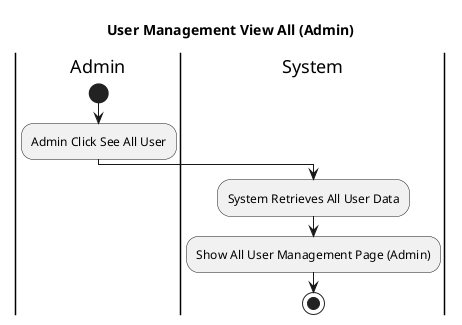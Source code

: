 @startuml
title User Management View All (Admin)
|Admin|
start 
    :Admin Click See All User;

|System|
    :System Retrieves All User Data;
    :Show All User Management Page (Admin);
    stop
@enduml